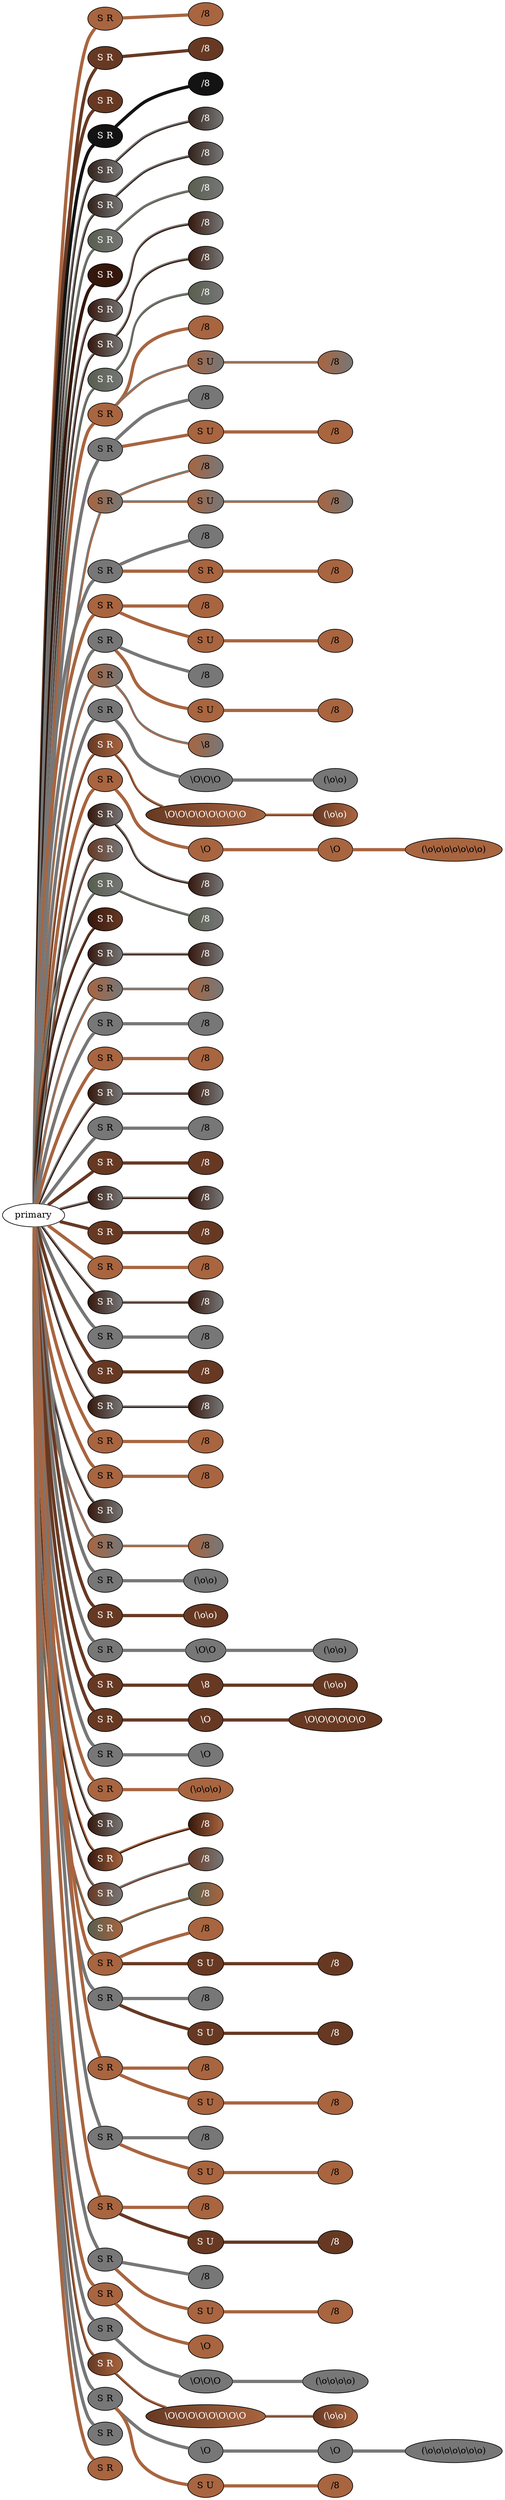 graph {
 graph [rankdir=LR]
"1" [qtype="pendant_node", pendant_colors="#A86540", pendant_ply="S", pendant_attach="R", pendant_length="29.0", label="S R", style=filled, fillcolor="#A86540", fontcolor="#000000"]
"primary" -- "1" [qtype="pendant_link",penwidth=5,color="#A86540"]
"1:0" [qtype="knot_node", knot_value="1", knot_type="E", knot_position="9.0", knot_spin="S", label="/8", style=filled, fillcolor="#A86540" , fontcolor="#000000"]
"1" -- "1:0" [qtype="knot_link",penwidth=5,color="#A86540"]
"2" [qtype="pendant_node", pendant_colors="#673923", pendant_ply="S", pendant_attach="R", pendant_length="24.5", label="S R", style=filled, fillcolor="#673923", fontcolor="#ffffff"]
"primary" -- "2" [qtype="pendant_link",penwidth=5,color="#673923"]
"2:0" [qtype="knot_node", knot_value="1", knot_type="E", knot_position="8.0", knot_spin="S", label="/8", style=filled, fillcolor="#673923" , fontcolor="#ffffff"]
"2" -- "2:0" [qtype="knot_link",penwidth=5,color="#673923"]
"3" [qtype="pendant_node", pendant_colors="#673923", pendant_ply="S", pendant_attach="R", pendant_length="0.5", label="S R", style=filled, fillcolor="#673923", fontcolor="#ffffff"]
"primary" -- "3" [qtype="pendant_link",penwidth=5,color="#673923"]
"4" [qtype="pendant_node", pendant_colors="#131313", pendant_ply="S", pendant_attach="R", pendant_length="11.0", label="S R", style=filled, fillcolor="#131313", fontcolor="#ffffff"]
"primary" -- "4" [qtype="pendant_link",penwidth=5,color="#131313"]
"4:0" [qtype="knot_node", knot_value="1", knot_type="E", knot_position="8.5", knot_spin="S", label="/8", style=filled, fillcolor="#131313" , fontcolor="#ffffff"]
"4" -- "4:0" [qtype="knot_link",penwidth=5,color="#131313"]
"5" [qtype="pendant_node", pendant_colors="#32221A:#777777", pendant_ply="S", pendant_attach="R", pendant_length="28.5", label="S R", style=filled, fillcolor="#32221A:#777777", fontcolor="#ffffff"]
"primary" -- "5" [qtype="pendant_link",penwidth=2,color="#32221A:#777777"]
"5:0" [qtype="knot_node", knot_value="1", knot_type="E", knot_position="8.5", knot_spin="S", label="/8", style=filled, fillcolor="#32221A:#777777" , fontcolor="#ffffff"]
"5" -- "5:0" [qtype="knot_link",penwidth=2,color="#32221A:#777777"]
"6" [qtype="pendant_node", pendant_colors="#32221A:#777777", pendant_ply="S", pendant_attach="R", pendant_length="30.0", label="S R", style=filled, fillcolor="#32221A:#777777", fontcolor="#ffffff"]
"primary" -- "6" [qtype="pendant_link",penwidth=2,color="#32221A:#777777"]
"6:0" [qtype="knot_node", knot_value="1", knot_type="E", knot_position="9.0", knot_spin="S", label="/8", style=filled, fillcolor="#32221A:#777777" , fontcolor="#ffffff"]
"6" -- "6:0" [qtype="knot_link",penwidth=2,color="#32221A:#777777"]
"7" [qtype="pendant_node", pendant_colors="#575E4E:#777777", pendant_ply="S", pendant_attach="R", pendant_length="18.0", label="S R", style=filled, fillcolor="#575E4E:#777777", fontcolor="#ffffff"]
"primary" -- "7" [qtype="pendant_link",penwidth=2,color="#575E4E:#777777"]
"7:0" [qtype="knot_node", knot_value="1", knot_type="E", knot_position="8.5", knot_spin="S", label="/8", style=filled, fillcolor="#575E4E:#777777" , fontcolor="#ffffff"]
"7" -- "7:0" [qtype="knot_link",penwidth=2,color="#575E4E:#777777"]
"8" [qtype="pendant_node", pendant_colors="#35170C", pendant_ply="S", pendant_attach="R", pendant_length="0.5", label="S R", style=filled, fillcolor="#35170C", fontcolor="#ffffff"]
"primary" -- "8" [qtype="pendant_link",penwidth=5,color="#35170C"]
"9" [qtype="pendant_node", pendant_colors="#35170C:#777777", pendant_ply="S", pendant_attach="R", pendant_length="25.0", label="S R", style=filled, fillcolor="#35170C:#777777", fontcolor="#ffffff"]
"primary" -- "9" [qtype="pendant_link",penwidth=2,color="#35170C:#777777"]
"9:0" [qtype="knot_node", knot_value="1", knot_type="E", knot_position="9.5", knot_spin="S", label="/8", style=filled, fillcolor="#35170C:#777777" , fontcolor="#ffffff"]
"9" -- "9:0" [qtype="knot_link",penwidth=2,color="#35170C:#777777"]
"10" [qtype="pendant_node", pendant_colors="#35170C:#777777", pendant_ply="S", pendant_attach="R", pendant_length="30.0", label="S R", style=filled, fillcolor="#35170C:#777777", fontcolor="#ffffff"]
"primary" -- "10" [qtype="pendant_link",penwidth=2,color="#35170C:#777777"]
"10:0" [qtype="knot_node", knot_value="1", knot_type="E", knot_position="10.0", knot_spin="S", label="/8", style=filled, fillcolor="#35170C:#777777" , fontcolor="#ffffff"]
"10" -- "10:0" [qtype="knot_link",penwidth=2,color="#35170C:#777777"]
"11" [qtype="pendant_node", pendant_colors="#575E4E:#777777", pendant_ply="S", pendant_attach="R", pendant_length="20.5", label="S R", style=filled, fillcolor="#575E4E:#777777", fontcolor="#ffffff"]
"primary" -- "11" [qtype="pendant_link",penwidth=2,color="#575E4E:#777777"]
"11:0" [qtype="knot_node", knot_value="1", knot_type="E", knot_position="9.5", knot_spin="S", label="/8", style=filled, fillcolor="#575E4E:#777777" , fontcolor="#ffffff"]
"11" -- "11:0" [qtype="knot_link",penwidth=2,color="#575E4E:#777777"]
"12" [qtype="pendant_node", pendant_colors="#A86540", pendant_ply="S", pendant_attach="R", pendant_length="24.0", label="S R", style=filled, fillcolor="#A86540", fontcolor="#000000"]
"primary" -- "12" [qtype="pendant_link",penwidth=5,color="#A86540"]
"12:0" [qtype="knot_node", knot_value="1", knot_type="E", knot_position="10.5", knot_spin="S", label="/8", style=filled, fillcolor="#A86540" , fontcolor="#000000"]
"12" -- "12:0" [qtype="knot_link",penwidth=5,color="#A86540"]
"12s1" [qtype="pendant_node", pendant_colors="#A86540:#777777", pendant_ply="S", pendant_attach="U", pendant_length="25.0", label="S U", style=filled, fillcolor="#A86540:#777777", fontcolor="#000000"]
"12" -- "12s1" [qtype="pendant_link",penwidth=2,color="#A86540:#777777"]
"12s1:0" [qtype="knot_node", knot_value="1", knot_type="E", knot_position="10.0", knot_spin="S", label="/8", style=filled, fillcolor="#A86540:#777777" , fontcolor="#000000"]
"12s1" -- "12s1:0" [qtype="knot_link",penwidth=2,color="#A86540:#777777"]
"13" [qtype="pendant_node", pendant_colors="#777777", pendant_ply="S", pendant_attach="R", pendant_length="30.5", label="S R", style=filled, fillcolor="#777777", fontcolor="#000000"]
"primary" -- "13" [qtype="pendant_link",penwidth=5,color="#777777"]
"13:0" [qtype="knot_node", knot_value="1", knot_type="E", knot_position="11.0", knot_spin="S", label="/8", style=filled, fillcolor="#777777" , fontcolor="#000000"]
"13" -- "13:0" [qtype="knot_link",penwidth=5,color="#777777"]
"13s1" [qtype="pendant_node", pendant_colors="#A86540", pendant_ply="S", pendant_attach="U", pendant_length="33.0", label="S U", style=filled, fillcolor="#A86540", fontcolor="#000000"]
"13" -- "13s1" [qtype="pendant_link",penwidth=5,color="#A86540"]
"13s1:0" [qtype="knot_node", knot_value="1", knot_type="E", knot_position="10.0", knot_spin="S", label="/8", style=filled, fillcolor="#A86540" , fontcolor="#000000"]
"13s1" -- "13s1:0" [qtype="knot_link",penwidth=5,color="#A86540"]
"14" [qtype="pendant_node", pendant_colors="#A86540:#777777", pendant_ply="S", pendant_attach="R", pendant_length="27.0", label="S R", style=filled, fillcolor="#A86540:#777777", fontcolor="#000000"]
"primary" -- "14" [qtype="pendant_link",penwidth=2,color="#A86540:#777777"]
"14:0" [qtype="knot_node", knot_value="1", knot_type="E", knot_position="10.5", knot_spin="S", label="/8", style=filled, fillcolor="#A86540:#777777" , fontcolor="#000000"]
"14" -- "14:0" [qtype="knot_link",penwidth=2,color="#A86540:#777777"]
"14s1" [qtype="pendant_node", pendant_colors="#A86540:#777777", pendant_ply="S", pendant_attach="U", pendant_length="25.0", label="S U", style=filled, fillcolor="#A86540:#777777", fontcolor="#000000"]
"14" -- "14s1" [qtype="pendant_link",penwidth=2,color="#A86540:#777777"]
"14s1:0" [qtype="knot_node", knot_value="1", knot_type="E", knot_position="10.0", knot_spin="S", label="/8", style=filled, fillcolor="#A86540:#777777" , fontcolor="#000000"]
"14s1" -- "14s1:0" [qtype="knot_link",penwidth=2,color="#A86540:#777777"]
"15" [qtype="pendant_node", pendant_colors="#777777", pendant_ply="S", pendant_attach="R", pendant_length="36.0", label="S R", style=filled, fillcolor="#777777", fontcolor="#000000"]
"primary" -- "15" [qtype="pendant_link",penwidth=5,color="#777777"]
"15:0" [qtype="knot_node", knot_value="1", knot_type="E", knot_position="11.0", knot_spin="S", label="/8", style=filled, fillcolor="#777777" , fontcolor="#000000"]
"15" -- "15:0" [qtype="knot_link",penwidth=5,color="#777777"]
"15s1" [qtype="pendant_node", pendant_colors="#A86540", pendant_ply="S", pendant_attach="R", pendant_length="35.5", label="S R", style=filled, fillcolor="#A86540", fontcolor="#000000"]
"15" -- "15s1" [qtype="pendant_link",penwidth=5,color="#A86540"]
"15s1:0" [qtype="knot_node", knot_value="1", knot_type="E", knot_position="10.5", knot_spin="S", label="/8", style=filled, fillcolor="#A86540" , fontcolor="#000000"]
"15s1" -- "15s1:0" [qtype="knot_link",penwidth=5,color="#A86540"]
"16" [qtype="pendant_node", pendant_colors="#A86540", pendant_ply="S", pendant_attach="R", pendant_length="28.5", label="S R", style=filled, fillcolor="#A86540", fontcolor="#000000"]
"primary" -- "16" [qtype="pendant_link",penwidth=5,color="#A86540"]
"16:0" [qtype="knot_node", knot_value="1", knot_type="E", knot_position="11.0", knot_spin="S", label="/8", style=filled, fillcolor="#A86540" , fontcolor="#000000"]
"16" -- "16:0" [qtype="knot_link",penwidth=5,color="#A86540"]
"16s1" [qtype="pendant_node", pendant_colors="#A86540", pendant_ply="S", pendant_attach="U", pendant_length="27.0", label="S U", style=filled, fillcolor="#A86540", fontcolor="#000000"]
"16" -- "16s1" [qtype="pendant_link",penwidth=5,color="#A86540"]
"16s1:0" [qtype="knot_node", knot_value="1", knot_type="E", knot_position="10.5", knot_spin="S", label="/8", style=filled, fillcolor="#A86540" , fontcolor="#000000"]
"16s1" -- "16s1:0" [qtype="knot_link",penwidth=5,color="#A86540"]
"17" [qtype="pendant_node", pendant_colors="#777777", pendant_ply="S", pendant_attach="R", pendant_length="32.0", label="S R", style=filled, fillcolor="#777777", fontcolor="#000000"]
"primary" -- "17" [qtype="pendant_link",penwidth=5,color="#777777"]
"17:0" [qtype="knot_node", knot_value="1", knot_type="E", knot_position="11.5", knot_spin="S", label="/8", style=filled, fillcolor="#777777" , fontcolor="#000000"]
"17" -- "17:0" [qtype="knot_link",penwidth=5,color="#777777"]
"17s1" [qtype="pendant_node", pendant_colors="#A86540", pendant_ply="S", pendant_attach="U", pendant_length="25.5", label="S U", style=filled, fillcolor="#A86540", fontcolor="#000000"]
"17" -- "17s1" [qtype="pendant_link",penwidth=5,color="#A86540"]
"17s1:0" [qtype="knot_node", knot_value="1", knot_type="E", knot_position="10.5", knot_spin="S", label="/8", style=filled, fillcolor="#A86540" , fontcolor="#000000"]
"17s1" -- "17s1:0" [qtype="knot_link",penwidth=5,color="#A86540"]
"18" [qtype="pendant_node", pendant_colors="#A86540:#777777", pendant_ply="S", pendant_attach="R", pendant_length="51.0", label="S R", style=filled, fillcolor="#A86540:#777777", fontcolor="#000000"]
"primary" -- "18" [qtype="pendant_link",penwidth=2,color="#A86540:#777777"]
"18:0" [qtype="knot_node", knot_value="1", knot_type="E", knot_position="10.0", knot_spin="Z", label="\\8", style=filled, fillcolor="#A86540:#777777" , fontcolor="#000000"]
"18" -- "18:0" [qtype="knot_link",penwidth=2,color="#A86540:#777777"]
"19" [qtype="pendant_node", pendant_colors="#777777", pendant_ply="S", pendant_attach="R", pendant_length="50.0", label="S R", style=filled, fillcolor="#777777", fontcolor="#000000"]
"primary" -- "19" [qtype="pendant_link",penwidth=5,color="#777777"]
"19:0" [qtype="knot_node", knot_value="3", knot_type="S", knot_position="9.0", knot_spin="Z", label="\\O\\O\\O", style=filled, fillcolor="#777777" , fontcolor="#000000"]
"19" -- "19:0" [qtype="knot_link",penwidth=5,color="#777777"]
"19:1" [qtype="knot_node", knot_value="2", knot_type="L", knot_position="19.0", knot_spin="Z", label="(\\o\\o)", style=filled, fillcolor="#777777" , fontcolor="#000000"]
"19:0" -- "19:1" [qtype="knot_link",penwidth=5,color="#777777"]
"20" [qtype="pendant_node", pendant_colors="#673923:#A86540", pendant_ply="S", pendant_attach="R", pendant_length="45.0", label="S R", style=filled, fillcolor="#673923:#A86540", fontcolor="#ffffff"]
"primary" -- "20" [qtype="pendant_link",penwidth=2,color="#673923:#A86540"]
"20:0" [qtype="knot_node", knot_value="8", knot_type="S", knot_position="10.0", knot_spin="Z", label="\\O\\O\\O\\O\\O\\O\\O\\O", style=filled, fillcolor="#673923:#A86540" , fontcolor="#ffffff"]
"20" -- "20:0" [qtype="knot_link",penwidth=2,color="#673923:#A86540"]
"20:1" [qtype="knot_node", knot_value="2", knot_type="L", knot_position="20.5", knot_spin="Z", label="(\\o\\o)", style=filled, fillcolor="#673923:#A86540" , fontcolor="#ffffff"]
"20:0" -- "20:1" [qtype="knot_link",penwidth=2,color="#673923:#A86540"]
"21" [qtype="pendant_node", pendant_colors="#A86540", pendant_ply="S", pendant_attach="R", pendant_length="34.5", label="S R", style=filled, fillcolor="#A86540", fontcolor="#000000"]
"primary" -- "21" [qtype="pendant_link",penwidth=5,color="#A86540"]
"21:0" [qtype="knot_node", knot_value="1", knot_type="S", knot_position="3.5", knot_spin="Z", label="\\O", style=filled, fillcolor="#A86540" , fontcolor="#000000"]
"21" -- "21:0" [qtype="knot_link",penwidth=5,color="#A86540"]
"21:1" [qtype="knot_node", knot_value="1", knot_type="S", knot_position="11.0", knot_spin="Z", label="\\O", style=filled, fillcolor="#A86540" , fontcolor="#000000"]
"21:0" -- "21:1" [qtype="knot_link",penwidth=5,color="#A86540"]
"21:2" [qtype="knot_node", knot_value="7", knot_type="L", knot_position="19.0", knot_spin="Z", label="(\\o\\o\\o\\o\\o\\o\\o)", style=filled, fillcolor="#A86540" , fontcolor="#000000"]
"21:1" -- "21:2" [qtype="knot_link",penwidth=5,color="#A86540"]
"22" [qtype="pendant_node", pendant_colors="#35170C:#777777", pendant_ply="S", pendant_attach="R", pendant_length="29.0", label="S R", style=filled, fillcolor="#35170C:#777777", fontcolor="#ffffff"]
"primary" -- "22" [qtype="pendant_link",penwidth=2,color="#35170C:#777777"]
"22:0" [qtype="knot_node", knot_value="1", knot_type="E", knot_position="10.5", knot_spin="S", label="/8", style=filled, fillcolor="#35170C:#777777" , fontcolor="#ffffff"]
"22" -- "22:0" [qtype="knot_link",penwidth=2,color="#35170C:#777777"]
"23" [qtype="pendant_node", pendant_colors="#673923:#777777", pendant_ply="S", pendant_attach="R", pendant_length="0.5", label="S R", style=filled, fillcolor="#673923:#777777", fontcolor="#ffffff"]
"primary" -- "23" [qtype="pendant_link",penwidth=2,color="#673923:#777777"]
"24" [qtype="pendant_node", pendant_colors="#575E4E:#777777", pendant_ply="S", pendant_attach="R", pendant_length="31.0", label="S R", style=filled, fillcolor="#575E4E:#777777", fontcolor="#ffffff"]
"primary" -- "24" [qtype="pendant_link",penwidth=2,color="#575E4E:#777777"]
"24:0" [qtype="knot_node", knot_value="1", knot_type="E", knot_position="11.5", knot_spin="S", label="/8", style=filled, fillcolor="#575E4E:#777777" , fontcolor="#ffffff"]
"24" -- "24:0" [qtype="knot_link",penwidth=2,color="#575E4E:#777777"]
"25" [qtype="pendant_node", pendant_colors="#35170C:#673923", pendant_ply="S", pendant_attach="R", pendant_length="0.5", label="S R", style=filled, fillcolor="#35170C:#673923", fontcolor="#ffffff"]
"primary" -- "25" [qtype="pendant_link",penwidth=2,color="#35170C:#673923"]
"26" [qtype="pendant_node", pendant_colors="#35170C:#777777", pendant_ply="S", pendant_attach="R", pendant_length="27.0", label="S R", style=filled, fillcolor="#35170C:#777777", fontcolor="#ffffff"]
"primary" -- "26" [qtype="pendant_link",penwidth=2,color="#35170C:#777777"]
"26:0" [qtype="knot_node", knot_value="1", knot_type="E", knot_position="11.0", knot_spin="S", label="/8", style=filled, fillcolor="#35170C:#777777" , fontcolor="#ffffff"]
"26" -- "26:0" [qtype="knot_link",penwidth=2,color="#35170C:#777777"]
"27" [qtype="pendant_node", pendant_colors="#A86540:#777777", pendant_ply="S", pendant_attach="R", pendant_length="23.5", label="S R", style=filled, fillcolor="#A86540:#777777", fontcolor="#000000"]
"primary" -- "27" [qtype="pendant_link",penwidth=2,color="#A86540:#777777"]
"27:0" [qtype="knot_node", knot_value="1", knot_type="E", knot_position="12.5", knot_spin="S", label="/8", style=filled, fillcolor="#A86540:#777777" , fontcolor="#000000"]
"27" -- "27:0" [qtype="knot_link",penwidth=2,color="#A86540:#777777"]
"28" [qtype="pendant_node", pendant_colors="#777777", pendant_ply="S", pendant_attach="R", pendant_length="28.0", label="S R", style=filled, fillcolor="#777777", fontcolor="#000000"]
"primary" -- "28" [qtype="pendant_link",penwidth=5,color="#777777"]
"28:0" [qtype="knot_node", knot_value="1", knot_type="E", knot_position="11.5", knot_spin="S", label="/8", style=filled, fillcolor="#777777" , fontcolor="#000000"]
"28" -- "28:0" [qtype="knot_link",penwidth=5,color="#777777"]
"29" [qtype="pendant_node", pendant_colors="#A86540", pendant_ply="S", pendant_attach="R", pendant_length="27.0", label="S R", style=filled, fillcolor="#A86540", fontcolor="#000000"]
"primary" -- "29" [qtype="pendant_link",penwidth=5,color="#A86540"]
"29:0" [qtype="knot_node", knot_value="1", knot_type="E", knot_position="11.0", knot_spin="S", label="/8", style=filled, fillcolor="#A86540" , fontcolor="#000000"]
"29" -- "29:0" [qtype="knot_link",penwidth=5,color="#A86540"]
"30" [qtype="pendant_node", pendant_colors="#35170C:#777777", pendant_ply="S", pendant_attach="R", pendant_length="26.0", label="S R", style=filled, fillcolor="#35170C:#777777", fontcolor="#ffffff"]
"primary" -- "30" [qtype="pendant_link",penwidth=2,color="#35170C:#777777"]
"30:0" [qtype="knot_node", knot_value="1", knot_type="E", knot_position="12.0", knot_spin="S", label="/8", style=filled, fillcolor="#35170C:#777777" , fontcolor="#ffffff"]
"30" -- "30:0" [qtype="knot_link",penwidth=2,color="#35170C:#777777"]
"31" [qtype="pendant_node", pendant_colors="#777777", pendant_ply="S", pendant_attach="R", pendant_length="28.0", label="S R", style=filled, fillcolor="#777777", fontcolor="#000000"]
"primary" -- "31" [qtype="pendant_link",penwidth=5,color="#777777"]
"31:0" [qtype="knot_node", knot_value="1", knot_type="E", knot_position="11.5", knot_spin="S", label="/8", style=filled, fillcolor="#777777" , fontcolor="#000000"]
"31" -- "31:0" [qtype="knot_link",penwidth=5,color="#777777"]
"32" [qtype="pendant_node", pendant_colors="#673923", pendant_ply="S", pendant_attach="R", pendant_length="35.0", label="S R", style=filled, fillcolor="#673923", fontcolor="#ffffff"]
"primary" -- "32" [qtype="pendant_link",penwidth=5,color="#673923"]
"32:0" [qtype="knot_node", knot_value="1", knot_type="E", knot_position="12.0", knot_spin="S", label="/8", style=filled, fillcolor="#673923" , fontcolor="#ffffff"]
"32" -- "32:0" [qtype="knot_link",penwidth=5,color="#673923"]
"33" [qtype="pendant_node", pendant_colors="#35170C:#777777", pendant_ply="S", pendant_attach="R", pendant_length="26.5", label="S R", style=filled, fillcolor="#35170C:#777777", fontcolor="#ffffff"]
"primary" -- "33" [qtype="pendant_link",penwidth=2,color="#35170C:#777777"]
"33:0" [qtype="knot_node", knot_value="1", knot_type="E", knot_position="11.5", knot_spin="S", label="/8", style=filled, fillcolor="#35170C:#777777" , fontcolor="#ffffff"]
"33" -- "33:0" [qtype="knot_link",penwidth=2,color="#35170C:#777777"]
"34" [qtype="pendant_node", pendant_colors="#673923", pendant_ply="S", pendant_attach="R", pendant_length="26.0", label="S R", style=filled, fillcolor="#673923", fontcolor="#ffffff"]
"primary" -- "34" [qtype="pendant_link",penwidth=5,color="#673923"]
"34:0" [qtype="knot_node", knot_value="1", knot_type="E", knot_position="11.5", knot_spin="S", label="/8", style=filled, fillcolor="#673923" , fontcolor="#ffffff"]
"34" -- "34:0" [qtype="knot_link",penwidth=5,color="#673923"]
"35" [qtype="pendant_node", pendant_colors="#A86540", pendant_ply="S", pendant_attach="R", pendant_length="31.0", label="S R", style=filled, fillcolor="#A86540", fontcolor="#000000"]
"primary" -- "35" [qtype="pendant_link",penwidth=5,color="#A86540"]
"35:0" [qtype="knot_node", knot_value="1", knot_type="E", knot_position="11.0", knot_spin="S", label="/8", style=filled, fillcolor="#A86540" , fontcolor="#000000"]
"35" -- "35:0" [qtype="knot_link",penwidth=5,color="#A86540"]
"36" [qtype="pendant_node", pendant_colors="#35170C:#777777", pendant_ply="S", pendant_attach="R", pendant_length="26.0", label="S R", style=filled, fillcolor="#35170C:#777777", fontcolor="#ffffff"]
"primary" -- "36" [qtype="pendant_link",penwidth=2,color="#35170C:#777777"]
"36:0" [qtype="knot_node", knot_value="1", knot_type="E", knot_position="11.5", knot_spin="S", label="/8", style=filled, fillcolor="#35170C:#777777" , fontcolor="#ffffff"]
"36" -- "36:0" [qtype="knot_link",penwidth=2,color="#35170C:#777777"]
"37" [qtype="pendant_node", pendant_colors="#777777", pendant_ply="S", pendant_attach="R", pendant_length="25.5", label="S R", style=filled, fillcolor="#777777", fontcolor="#000000"]
"primary" -- "37" [qtype="pendant_link",penwidth=5,color="#777777"]
"37:0" [qtype="knot_node", knot_value="1", knot_type="E", knot_position="11.0", knot_spin="S", label="/8", style=filled, fillcolor="#777777" , fontcolor="#000000"]
"37" -- "37:0" [qtype="knot_link",penwidth=5,color="#777777"]
"38" [qtype="pendant_node", pendant_colors="#673923", pendant_ply="S", pendant_attach="R", pendant_length="33.0", label="S R", style=filled, fillcolor="#673923", fontcolor="#ffffff"]
"primary" -- "38" [qtype="pendant_link",penwidth=5,color="#673923"]
"38:0" [qtype="knot_node", knot_value="1", knot_type="E", knot_position="11.5", knot_spin="S", label="/8", style=filled, fillcolor="#673923" , fontcolor="#ffffff"]
"38" -- "38:0" [qtype="knot_link",penwidth=5,color="#673923"]
"39" [qtype="pendant_node", pendant_colors="#35170C:#777777", pendant_ply="S", pendant_attach="R", pendant_length="26.0", label="S R", style=filled, fillcolor="#35170C:#777777", fontcolor="#ffffff"]
"primary" -- "39" [qtype="pendant_link",penwidth=2,color="#35170C:#777777"]
"39:0" [qtype="knot_node", knot_value="1", knot_type="E", knot_position="11.5", knot_spin="S", label="/8", style=filled, fillcolor="#35170C:#777777" , fontcolor="#ffffff"]
"39" -- "39:0" [qtype="knot_link",penwidth=2,color="#35170C:#777777"]
"40" [qtype="pendant_node", pendant_colors="#A86540", pendant_ply="S", pendant_attach="R", pendant_length="25.5", label="S R", style=filled, fillcolor="#A86540", fontcolor="#000000"]
"primary" -- "40" [qtype="pendant_link",penwidth=5,color="#A86540"]
"40:0" [qtype="knot_node", knot_value="1", knot_type="E", knot_position="11.0", knot_spin="S", label="/8", style=filled, fillcolor="#A86540" , fontcolor="#000000"]
"40" -- "40:0" [qtype="knot_link",penwidth=5,color="#A86540"]
"41" [qtype="pendant_node", pendant_colors="#A86540", pendant_ply="S", pendant_attach="R", pendant_length="26.0", label="S R", style=filled, fillcolor="#A86540", fontcolor="#000000"]
"primary" -- "41" [qtype="pendant_link",penwidth=5,color="#A86540"]
"41:0" [qtype="knot_node", knot_value="1", knot_type="E", knot_position="11.5", knot_spin="S", label="/8", style=filled, fillcolor="#A86540" , fontcolor="#000000"]
"41" -- "41:0" [qtype="knot_link",penwidth=5,color="#A86540"]
"42" [qtype="pendant_node", pendant_colors="#35170C:#777777", pendant_ply="S", pendant_attach="R", pendant_length="7.5", label="S R", style=filled, fillcolor="#35170C:#777777", fontcolor="#ffffff"]
"primary" -- "42" [qtype="pendant_link",penwidth=2,color="#35170C:#777777"]
"43" [qtype="pendant_node", pendant_colors="#A86540:#777777", pendant_ply="S", pendant_attach="R", pendant_length="27.0", label="S R", style=filled, fillcolor="#A86540:#777777", fontcolor="#000000"]
"primary" -- "43" [qtype="pendant_link",penwidth=2,color="#A86540:#777777"]
"43:0" [qtype="knot_node", knot_value="1", knot_type="E", knot_position="13.5", knot_spin="S", label="/8", style=filled, fillcolor="#A86540:#777777" , fontcolor="#000000"]
"43" -- "43:0" [qtype="knot_link",penwidth=2,color="#A86540:#777777"]
"44" [qtype="pendant_node", pendant_colors="#777777", pendant_ply="S", pendant_attach="R", pendant_length="27.0", label="S R", style=filled, fillcolor="#777777", fontcolor="#000000"]
"primary" -- "44" [qtype="pendant_link",penwidth=5,color="#777777"]
"44:0" [qtype="knot_node", knot_value="2", knot_type="L", knot_position="12.5", knot_spin="Z", label="(\\o\\o)", style=filled, fillcolor="#777777" , fontcolor="#000000"]
"44" -- "44:0" [qtype="knot_link",penwidth=5,color="#777777"]
"45" [qtype="pendant_node", pendant_colors="#673923", pendant_ply="S", pendant_attach="R", pendant_length="33.5", label="S R", style=filled, fillcolor="#673923", fontcolor="#ffffff"]
"primary" -- "45" [qtype="pendant_link",penwidth=5,color="#673923"]
"45:0" [qtype="knot_node", knot_value="2", knot_type="L", knot_position="13.0", knot_spin="Z", label="(\\o\\o)", style=filled, fillcolor="#673923" , fontcolor="#ffffff"]
"45" -- "45:0" [qtype="knot_link",penwidth=5,color="#673923"]
"46" [qtype="pendant_node", pendant_colors="#777777", pendant_ply="S", pendant_attach="R", pendant_length="33.0", label="S R", style=filled, fillcolor="#777777", fontcolor="#000000"]
"primary" -- "46" [qtype="pendant_link",penwidth=5,color="#777777"]
"46:0" [qtype="knot_node", knot_value="2", knot_type="S", knot_position="4.5", knot_spin="Z", label="\\O\\O", style=filled, fillcolor="#777777" , fontcolor="#000000"]
"46" -- "46:0" [qtype="knot_link",penwidth=5,color="#777777"]
"46:1" [qtype="knot_node", knot_value="2", knot_type="L", knot_position="14.0", knot_spin="Z", label="(\\o\\o)", style=filled, fillcolor="#777777" , fontcolor="#000000"]
"46:0" -- "46:1" [qtype="knot_link",penwidth=5,color="#777777"]
"47" [qtype="pendant_node", pendant_colors="#673923", pendant_ply="S", pendant_attach="R", pendant_length="33.0", label="S R", style=filled, fillcolor="#673923", fontcolor="#ffffff"]
"primary" -- "47" [qtype="pendant_link",penwidth=5,color="#673923"]
"47:0" [qtype="knot_node", knot_value="3", knot_type="E", knot_position="5.0", knot_spin="Z", label="\\8", style=filled, fillcolor="#673923" , fontcolor="#ffffff"]
"47" -- "47:0" [qtype="knot_link",penwidth=5,color="#673923"]
"47:1" [qtype="knot_node", knot_value="2", knot_type="L", knot_position="14.5", knot_spin="Z", label="(\\o\\o)", style=filled, fillcolor="#673923" , fontcolor="#ffffff"]
"47:0" -- "47:1" [qtype="knot_link",penwidth=5,color="#673923"]
"48" [qtype="pendant_node", pendant_colors="#673923", pendant_ply="S", pendant_attach="R", pendant_length="28.0", label="S R", style=filled, fillcolor="#673923", fontcolor="#ffffff"]
"primary" -- "48" [qtype="pendant_link",penwidth=5,color="#673923"]
"48:0" [qtype="knot_node", knot_value="1", knot_type="S", knot_position="0.5", knot_spin="Z", label="\\O", style=filled, fillcolor="#673923" , fontcolor="#ffffff"]
"48" -- "48:0" [qtype="knot_link",penwidth=5,color="#673923"]
"48:1" [qtype="knot_node", knot_value="6", knot_type="S", knot_position="5.5", knot_spin="Z", label="\\O\\O\\O\\O\\O\\O", style=filled, fillcolor="#673923" , fontcolor="#ffffff"]
"48:0" -- "48:1" [qtype="knot_link",penwidth=5,color="#673923"]
"49" [qtype="pendant_node", pendant_colors="#777777", pendant_ply="S", pendant_attach="R", pendant_length="26.5", label="S R", style=filled, fillcolor="#777777", fontcolor="#000000"]
"primary" -- "49" [qtype="pendant_link",penwidth=5,color="#777777"]
"49:0" [qtype="knot_node", knot_value="1", knot_type="S", knot_position="5.0", knot_spin="Z", label="\\O", style=filled, fillcolor="#777777" , fontcolor="#000000"]
"49" -- "49:0" [qtype="knot_link",penwidth=5,color="#777777"]
"50" [qtype="pendant_node", pendant_colors="#A86540", pendant_ply="S", pendant_attach="R", pendant_length="34.0", label="S R", style=filled, fillcolor="#A86540", fontcolor="#000000"]
"primary" -- "50" [qtype="pendant_link",penwidth=5,color="#A86540"]
"50:0" [qtype="knot_node", knot_value="3", knot_type="L", knot_position="12.5", knot_spin="Z", label="(\\o\\o\\o)", style=filled, fillcolor="#A86540" , fontcolor="#000000"]
"50" -- "50:0" [qtype="knot_link",penwidth=5,color="#A86540"]
"51" [qtype="pendant_node", pendant_colors="#35170C:#777777", pendant_ply="S", pendant_attach="R", pendant_length="1.5", label="S R", style=filled, fillcolor="#35170C:#777777", fontcolor="#ffffff"]
"primary" -- "51" [qtype="pendant_link",penwidth=2,color="#35170C:#777777"]
"52" [qtype="pendant_node", pendant_colors="#35170C:#A86540", pendant_ply="S", pendant_attach="R", pendant_length="29.5", label="S R", style=filled, fillcolor="#35170C:#A86540", fontcolor="#ffffff"]
"primary" -- "52" [qtype="pendant_link",penwidth=2,color="#35170C:#A86540"]
"52:0" [qtype="knot_node", knot_value="1", knot_type="E", knot_position="13.5", knot_spin="S", label="/8", style=filled, fillcolor="#35170C:#A86540" , fontcolor="#ffffff"]
"52" -- "52:0" [qtype="knot_link",penwidth=2,color="#35170C:#A86540"]
"53" [qtype="pendant_node", pendant_colors="#673923:#777777", pendant_ply="S", pendant_attach="R", pendant_length="28.0", label="S R", style=filled, fillcolor="#673923:#777777", fontcolor="#ffffff"]
"primary" -- "53" [qtype="pendant_link",penwidth=2,color="#673923:#777777"]
"53:0" [qtype="knot_node", knot_value="1", knot_type="E", knot_position="13.5", knot_spin="S", label="/8", style=filled, fillcolor="#673923:#777777" , fontcolor="#ffffff"]
"53" -- "53:0" [qtype="knot_link",penwidth=2,color="#673923:#777777"]
"54" [qtype="pendant_node", pendant_colors="#575E4E:#A86540", pendant_ply="S", pendant_attach="R", pendant_length="36.0", label="S R", style=filled, fillcolor="#575E4E:#A86540", fontcolor="#ffffff"]
"primary" -- "54" [qtype="pendant_link",penwidth=2,color="#575E4E:#A86540"]
"54:0" [qtype="knot_node", knot_value="1", knot_type="E", knot_position="15.0", knot_spin="S", label="/8", style=filled, fillcolor="#575E4E:#A86540" , fontcolor="#ffffff"]
"54" -- "54:0" [qtype="knot_link",penwidth=2,color="#575E4E:#A86540"]
"55" [qtype="pendant_node", pendant_colors="#A86540", pendant_ply="S", pendant_attach="R", pendant_length="38.5", label="S R", style=filled, fillcolor="#A86540", fontcolor="#000000"]
"primary" -- "55" [qtype="pendant_link",penwidth=5,color="#A86540"]
"55:0" [qtype="knot_node", knot_value="1", knot_type="E", knot_position="15.0", knot_spin="S", label="/8", style=filled, fillcolor="#A86540" , fontcolor="#000000"]
"55" -- "55:0" [qtype="knot_link",penwidth=5,color="#A86540"]
"55s1" [qtype="pendant_node", pendant_colors="#673923", pendant_ply="S", pendant_attach="U", pendant_length="31.0", label="S U", style=filled, fillcolor="#673923", fontcolor="#ffffff"]
"55" -- "55s1" [qtype="pendant_link",penwidth=5,color="#673923"]
"55s1:0" [qtype="knot_node", knot_value="1", knot_type="E", knot_position="14.5", knot_spin="S", label="/8", style=filled, fillcolor="#673923" , fontcolor="#ffffff"]
"55s1" -- "55s1:0" [qtype="knot_link",penwidth=5,color="#673923"]
"56" [qtype="pendant_node", pendant_colors="#777777", pendant_ply="S", pendant_attach="R", pendant_length="36.0", label="S R", style=filled, fillcolor="#777777", fontcolor="#000000"]
"primary" -- "56" [qtype="pendant_link",penwidth=5,color="#777777"]
"56:0" [qtype="knot_node", knot_value="1", knot_type="E", knot_position="13.5", knot_spin="S", label="/8", style=filled, fillcolor="#777777" , fontcolor="#000000"]
"56" -- "56:0" [qtype="knot_link",penwidth=5,color="#777777"]
"56s1" [qtype="pendant_node", pendant_colors="#673923", pendant_ply="S", pendant_attach="U", pendant_length="35.0", label="S U", style=filled, fillcolor="#673923", fontcolor="#ffffff"]
"56" -- "56s1" [qtype="pendant_link",penwidth=5,color="#673923"]
"56s1:0" [qtype="knot_node", knot_value="1", knot_type="E", knot_position="13.5", knot_spin="S", label="/8", style=filled, fillcolor="#673923" , fontcolor="#ffffff"]
"56s1" -- "56s1:0" [qtype="knot_link",penwidth=5,color="#673923"]
"57" [qtype="pendant_node", pendant_colors="#A86540", pendant_ply="S", pendant_attach="R", pendant_length="31.0", label="S R", style=filled, fillcolor="#A86540", fontcolor="#000000"]
"primary" -- "57" [qtype="pendant_link",penwidth=5,color="#A86540"]
"57:0" [qtype="knot_node", knot_value="1", knot_type="E", knot_position="13.5", knot_spin="S", label="/8", style=filled, fillcolor="#A86540" , fontcolor="#000000"]
"57" -- "57:0" [qtype="knot_link",penwidth=5,color="#A86540"]
"57s1" [qtype="pendant_node", pendant_colors="#A86540", pendant_ply="S", pendant_attach="U", pendant_length="30.5", label="S U", style=filled, fillcolor="#A86540", fontcolor="#000000"]
"57" -- "57s1" [qtype="pendant_link",penwidth=5,color="#A86540"]
"57s1:0" [qtype="knot_node", knot_value="1", knot_type="E", knot_position="12.5", knot_spin="S", label="/8", style=filled, fillcolor="#A86540" , fontcolor="#000000"]
"57s1" -- "57s1:0" [qtype="knot_link",penwidth=5,color="#A86540"]
"58" [qtype="pendant_node", pendant_colors="#777777", pendant_ply="S", pendant_attach="R", pendant_length="35.0", label="S R", style=filled, fillcolor="#777777", fontcolor="#000000"]
"primary" -- "58" [qtype="pendant_link",penwidth=5,color="#777777"]
"58:0" [qtype="knot_node", knot_value="1", knot_type="E", knot_position="13.5", knot_spin="S", label="/8", style=filled, fillcolor="#777777" , fontcolor="#000000"]
"58" -- "58:0" [qtype="knot_link",penwidth=5,color="#777777"]
"58s1" [qtype="pendant_node", pendant_colors="#A86540", pendant_ply="S", pendant_attach="U", pendant_length="30.0", label="S U", style=filled, fillcolor="#A86540", fontcolor="#000000"]
"58" -- "58s1" [qtype="pendant_link",penwidth=5,color="#A86540"]
"58s1:0" [qtype="knot_node", knot_value="1", knot_type="E", knot_position="13.0", knot_spin="S", label="/8", style=filled, fillcolor="#A86540" , fontcolor="#000000"]
"58s1" -- "58s1:0" [qtype="knot_link",penwidth=5,color="#A86540"]
"59" [qtype="pendant_node", pendant_colors="#A86540", pendant_ply="S", pendant_attach="R", pendant_length="28.0", label="S R", style=filled, fillcolor="#A86540", fontcolor="#000000"]
"primary" -- "59" [qtype="pendant_link",penwidth=5,color="#A86540"]
"59:0" [qtype="knot_node", knot_value="1", knot_type="E", knot_position="13.0", knot_spin="S", label="/8", style=filled, fillcolor="#A86540" , fontcolor="#000000"]
"59" -- "59:0" [qtype="knot_link",penwidth=5,color="#A86540"]
"59s1" [qtype="pendant_node", pendant_colors="#673923", pendant_ply="S", pendant_attach="U", pendant_length="31.0", label="S U", style=filled, fillcolor="#673923", fontcolor="#ffffff"]
"59" -- "59s1" [qtype="pendant_link",penwidth=5,color="#673923"]
"59s1:0" [qtype="knot_node", knot_value="1", knot_type="E", knot_position="12.0", knot_spin="S", label="/8", style=filled, fillcolor="#673923" , fontcolor="#ffffff"]
"59s1" -- "59s1:0" [qtype="knot_link",penwidth=5,color="#673923"]
"60" [qtype="pendant_node", pendant_colors="#777777", pendant_ply="S", pendant_attach="R", pendant_length="32.0", label="S R", style=filled, fillcolor="#777777", fontcolor="#000000"]
"primary" -- "60" [qtype="pendant_link",penwidth=5,color="#777777"]
"60:0" [qtype="knot_node", knot_value="1", knot_type="E", knot_position="13.5", knot_spin="S", label="/8", style=filled, fillcolor="#777777" , fontcolor="#000000"]
"60" -- "60:0" [qtype="knot_link",penwidth=5,color="#777777"]
"60s1" [qtype="pendant_node", pendant_colors="#A86540", pendant_ply="S", pendant_attach="U", pendant_length="34.5", label="S U", style=filled, fillcolor="#A86540", fontcolor="#000000"]
"60" -- "60s1" [qtype="pendant_link",penwidth=5,color="#A86540"]
"60s1:0" [qtype="knot_node", knot_value="1", knot_type="E", knot_position="12.5", knot_spin="S", label="/8", style=filled, fillcolor="#A86540" , fontcolor="#000000"]
"60s1" -- "60s1:0" [qtype="knot_link",penwidth=5,color="#A86540"]
"61" [qtype="pendant_node", pendant_colors="#A86540", pendant_ply="S", pendant_attach="R", pendant_length="30.0", label="S R", style=filled, fillcolor="#A86540", fontcolor="#000000"]
"primary" -- "61" [qtype="pendant_link",penwidth=5,color="#A86540"]
"61:0" [qtype="knot_node", knot_value="1", knot_type="S", knot_position="10.0", knot_spin="Z", label="\\O", style=filled, fillcolor="#A86540" , fontcolor="#000000"]
"61" -- "61:0" [qtype="knot_link",penwidth=5,color="#A86540"]
"62" [qtype="pendant_node", pendant_colors="#777777", pendant_ply="S", pendant_attach="R", pendant_length="30.5", label="S R", style=filled, fillcolor="#777777", fontcolor="#000000"]
"primary" -- "62" [qtype="pendant_link",penwidth=5,color="#777777"]
"62:0" [qtype="knot_node", knot_value="3", knot_type="S", knot_position="9.5", knot_spin="Z", label="\\O\\O\\O", style=filled, fillcolor="#777777" , fontcolor="#000000"]
"62" -- "62:0" [qtype="knot_link",penwidth=5,color="#777777"]
"62:1" [qtype="knot_node", knot_value="4", knot_type="L", knot_position="15.0", knot_spin="Z", label="(\\o\\o\\o\\o)", style=filled, fillcolor="#777777" , fontcolor="#000000"]
"62:0" -- "62:1" [qtype="knot_link",penwidth=5,color="#777777"]
"63" [qtype="pendant_node", pendant_colors="#673923:#A86540", pendant_ply="S", pendant_attach="R", pendant_length="35.0", label="S R", style=filled, fillcolor="#673923:#A86540", fontcolor="#ffffff"]
"primary" -- "63" [qtype="pendant_link",penwidth=2,color="#673923:#A86540"]
"63:0" [qtype="knot_node", knot_value="8", knot_type="S", knot_position="8.5", knot_spin="Z", label="\\O\\O\\O\\O\\O\\O\\O\\O", style=filled, fillcolor="#673923:#A86540" , fontcolor="#ffffff"]
"63" -- "63:0" [qtype="knot_link",penwidth=2,color="#673923:#A86540"]
"63:1" [qtype="knot_node", knot_value="2", knot_type="L", knot_position="16.5", knot_spin="Z", label="(\\o\\o)", style=filled, fillcolor="#673923:#A86540" , fontcolor="#ffffff"]
"63:0" -- "63:1" [qtype="knot_link",penwidth=2,color="#673923:#A86540"]
"64" [qtype="pendant_node", pendant_colors="#777777", pendant_ply="S", pendant_attach="R", pendant_length="28.5", label="S R", style=filled, fillcolor="#777777", fontcolor="#000000"]
"primary" -- "64" [qtype="pendant_link",penwidth=5,color="#777777"]
"64:0" [qtype="knot_node", knot_value="1", knot_type="S", knot_position="5.5", knot_spin="Z", label="\\O", style=filled, fillcolor="#777777" , fontcolor="#000000"]
"64" -- "64:0" [qtype="knot_link",penwidth=5,color="#777777"]
"64:1" [qtype="knot_node", knot_value="1", knot_type="S", knot_position="11.0", knot_spin="Z", label="\\O", style=filled, fillcolor="#777777" , fontcolor="#000000"]
"64:0" -- "64:1" [qtype="knot_link",penwidth=5,color="#777777"]
"64:2" [qtype="knot_node", knot_value="7", knot_type="L", knot_position="16.0", knot_spin="Z", label="(\\o\\o\\o\\o\\o\\o\\o)", style=filled, fillcolor="#777777" , fontcolor="#000000"]
"64:1" -- "64:2" [qtype="knot_link",penwidth=5,color="#777777"]
"64s1" [qtype="pendant_node", pendant_colors="#A86540", pendant_ply="S", pendant_attach="U", pendant_length="31.0", label="S U", style=filled, fillcolor="#A86540", fontcolor="#000000"]
"64" -- "64s1" [qtype="pendant_link",penwidth=5,color="#A86540"]
"64s1:0" [qtype="knot_node", knot_value="1", knot_type="E", knot_position="16.0", knot_spin="S", label="/8", style=filled, fillcolor="#A86540" , fontcolor="#000000"]
"64s1" -- "64s1:0" [qtype="knot_link",penwidth=5,color="#A86540"]
"65" [qtype="pendant_node", pendant_colors="#777777", pendant_ply="S", pendant_attach="R", pendant_length="28.5", label="S R", style=filled, fillcolor="#777777", fontcolor="#000000"]
"primary" -- "65" [qtype="pendant_link",penwidth=5,color="#777777"]
"66" [qtype="pendant_node", pendant_colors="#A86540", pendant_ply="S", pendant_attach="R", pendant_length="28.0", label="S R", style=filled, fillcolor="#A86540", fontcolor="#000000"]
"primary" -- "66" [qtype="pendant_link",penwidth=5,color="#A86540"]
}
